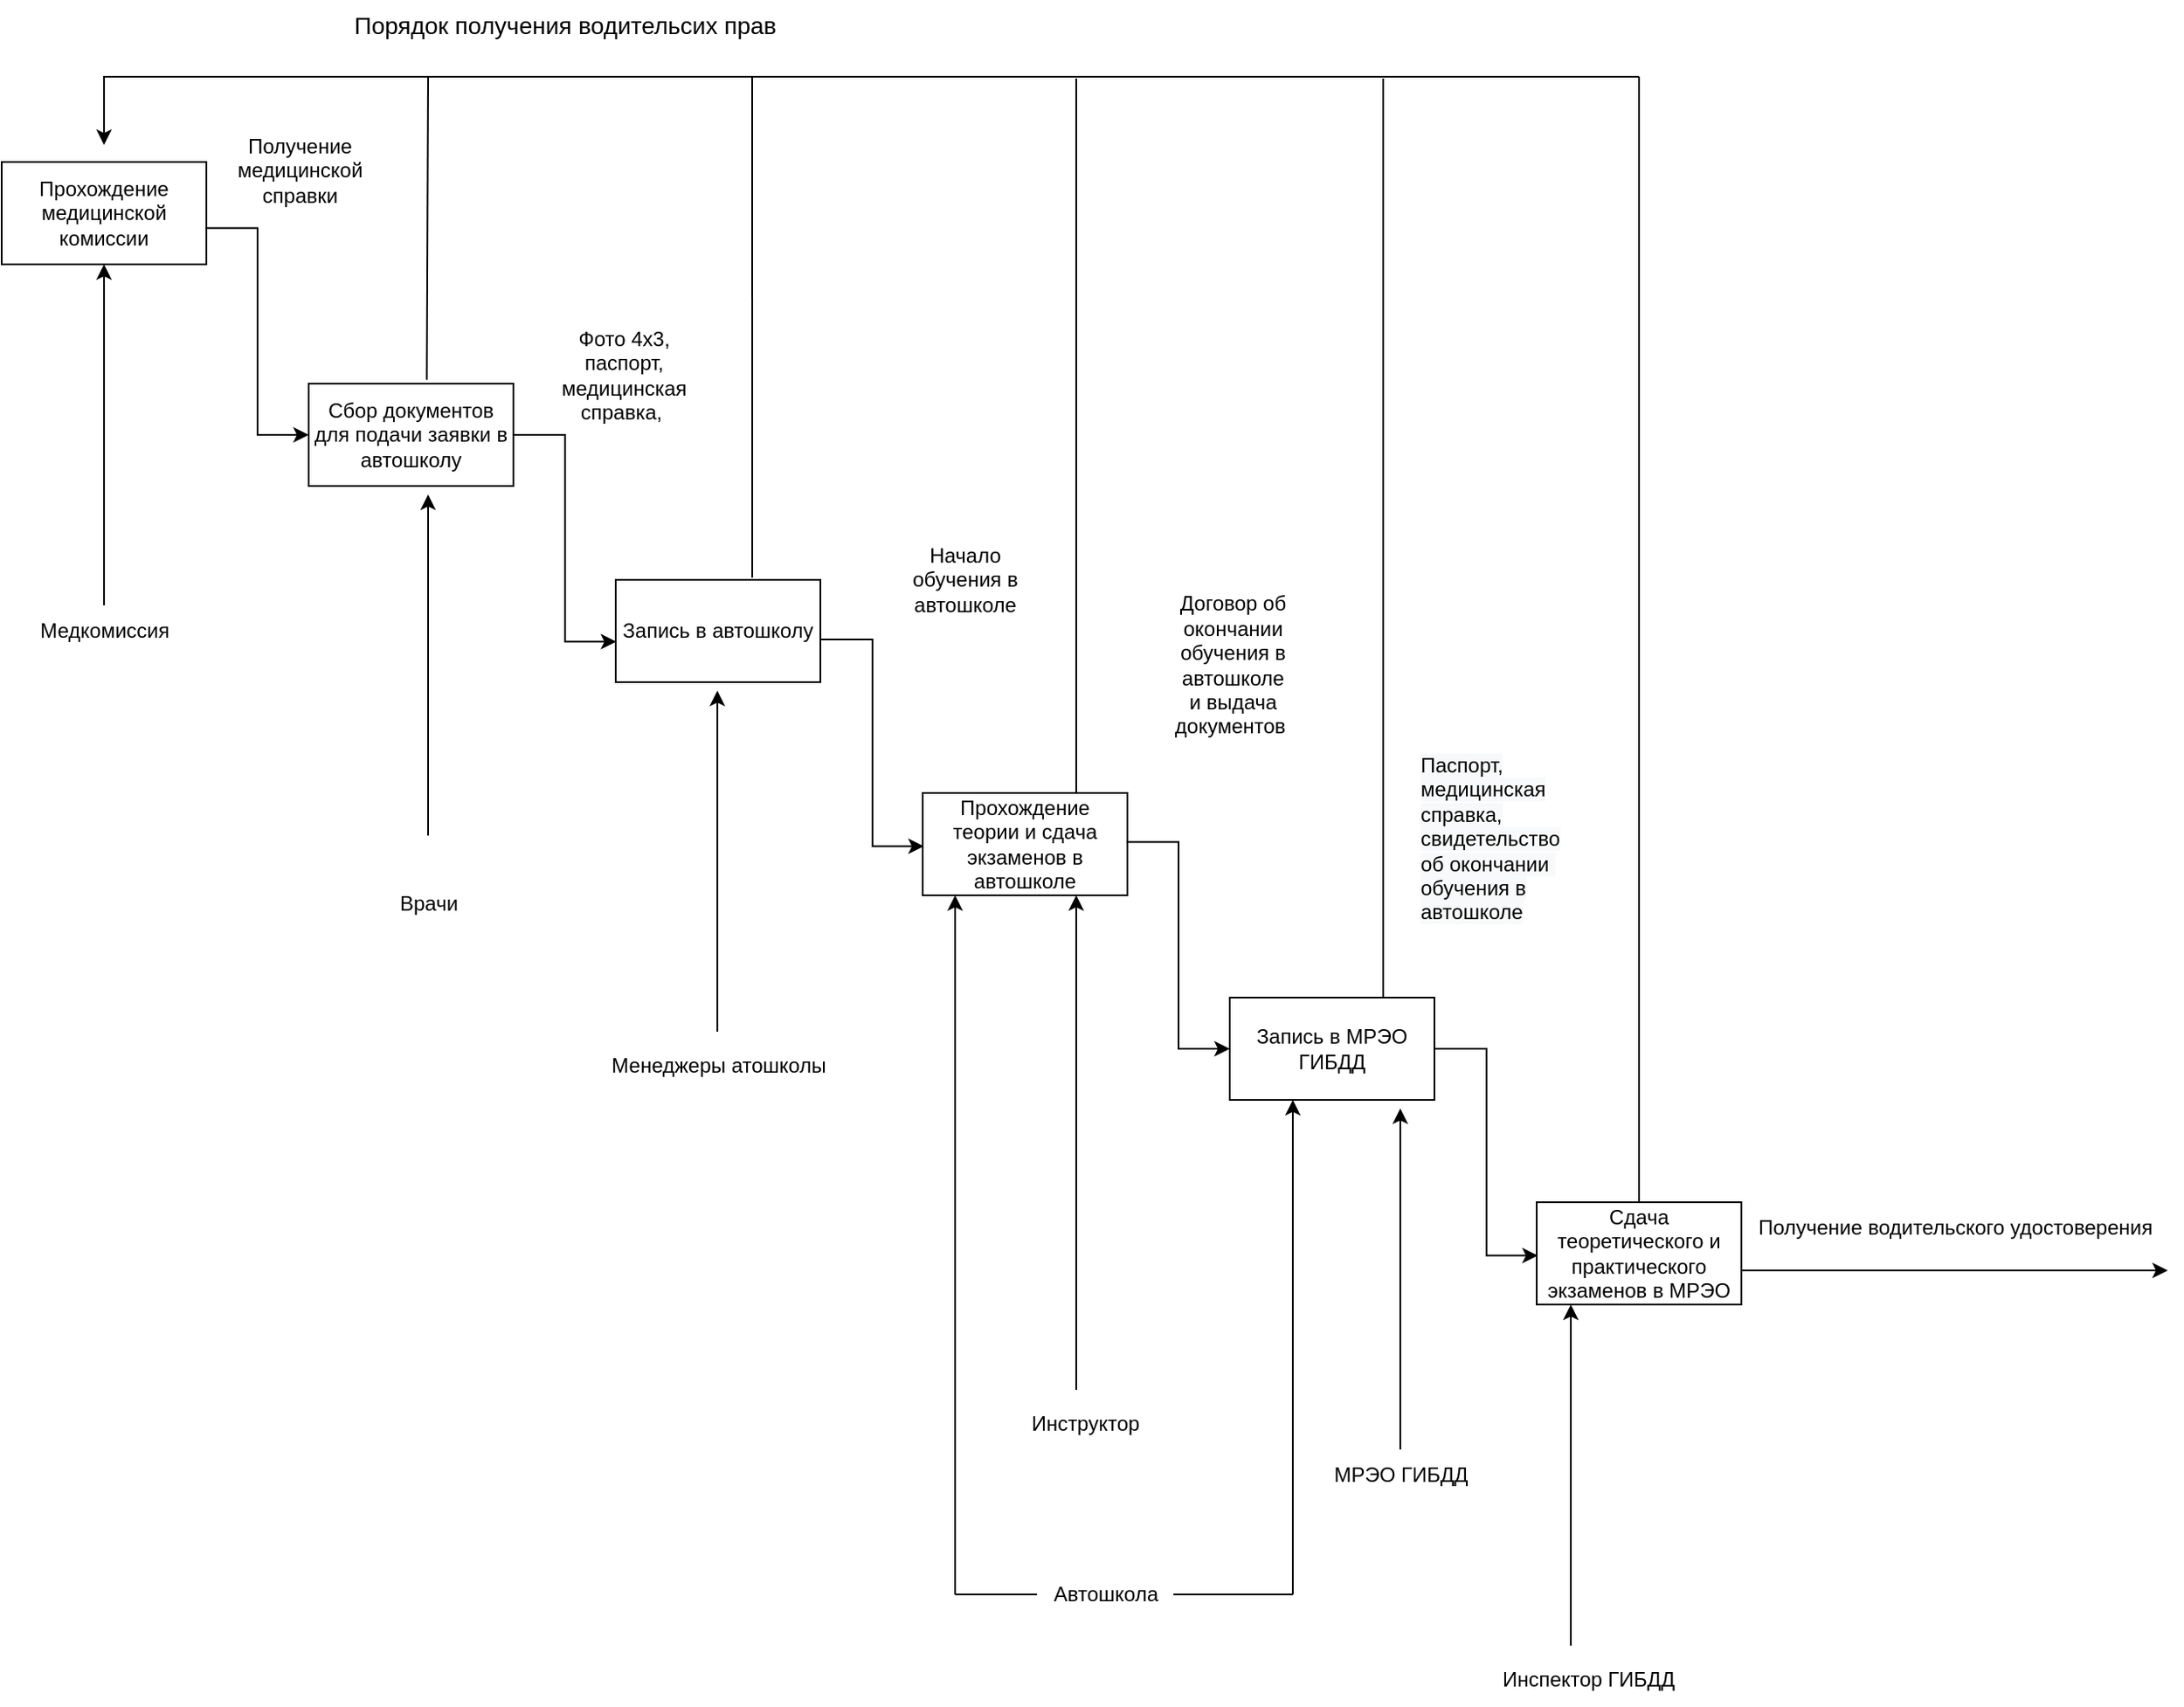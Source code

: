 <mxfile version="20.6.0" type="device"><diagram id="J2qy_J7OPd6mIPJI6cbs" name="Страница 1"><mxGraphModel dx="1447" dy="836" grid="1" gridSize="10" guides="1" tooltips="1" connect="1" arrows="1" fold="1" page="1" pageScale="1" pageWidth="827" pageHeight="1169" math="0" shadow="0"><root><mxCell id="0"/><mxCell id="1" parent="0"/><mxCell id="M51MYt2PYXPw0ATIHjgt-1" value="Порядок получения водительсих прав&lt;br&gt;" style="text;html=1;align=center;verticalAlign=middle;resizable=0;points=[];autosize=1;strokeColor=none;fillColor=none;fontSize=14;" parent="1" vertex="1"><mxGeometry x="265" y="15" width="270" height="30" as="geometry"/></mxCell><mxCell id="M51MYt2PYXPw0ATIHjgt-3" value="" style="endArrow=classic;html=1;rounded=0;fontSize=14;" parent="1" edge="1"><mxGeometry width="50" height="50" relative="1" as="geometry"><mxPoint x="1030" y="60" as="sourcePoint"/><mxPoint x="130" y="100" as="targetPoint"/><Array as="points"><mxPoint x="130" y="60"/></Array></mxGeometry></mxCell><mxCell id="M51MYt2PYXPw0ATIHjgt-6" value="Запись в автошколу&lt;br style=&quot;font-size: 12px;&quot;&gt;" style="rounded=0;whiteSpace=wrap;html=1;fontSize=12;" parent="1" vertex="1"><mxGeometry x="430" y="355" width="120" height="60" as="geometry"/></mxCell><mxCell id="M51MYt2PYXPw0ATIHjgt-7" value="Сбор документов для подачи заявки в автошколу&lt;br style=&quot;font-size: 12px;&quot;&gt;" style="rounded=0;whiteSpace=wrap;html=1;fontSize=12;" parent="1" vertex="1"><mxGeometry x="250" y="240" width="120" height="60" as="geometry"/></mxCell><mxCell id="M51MYt2PYXPw0ATIHjgt-9" value="Прохождение теории и сдача экзаменов в автошколе&lt;br&gt;" style="rounded=0;whiteSpace=wrap;html=1;fontSize=12;" parent="1" vertex="1"><mxGeometry x="610" y="480" width="120" height="60" as="geometry"/></mxCell><mxCell id="M51MYt2PYXPw0ATIHjgt-10" value="Прохождение медицинской комиссии" style="rounded=0;whiteSpace=wrap;html=1;fontSize=12;" parent="1" vertex="1"><mxGeometry x="70" y="110" width="120" height="60" as="geometry"/></mxCell><mxCell id="M51MYt2PYXPw0ATIHjgt-11" value="Запись в МРЭО ГИБДД" style="rounded=0;whiteSpace=wrap;html=1;fontSize=12;" parent="1" vertex="1"><mxGeometry x="790" y="600" width="120" height="60" as="geometry"/></mxCell><mxCell id="M51MYt2PYXPw0ATIHjgt-12" value="Сдача теоретического и практического экзаменов в МРЭО" style="rounded=0;whiteSpace=wrap;html=1;fontSize=12;" parent="1" vertex="1"><mxGeometry x="970" y="720" width="120" height="60" as="geometry"/></mxCell><mxCell id="M51MYt2PYXPw0ATIHjgt-14" value="" style="endArrow=classic;html=1;rounded=0;fontSize=12;startArrow=none;" parent="1" edge="1"><mxGeometry width="50" height="50" relative="1" as="geometry"><mxPoint x="1090" y="760" as="sourcePoint"/><mxPoint x="1340" y="760" as="targetPoint"/></mxGeometry></mxCell><mxCell id="M51MYt2PYXPw0ATIHjgt-16" value="" style="endArrow=none;html=1;rounded=0;fontSize=12;exitX=0.577;exitY=-0.038;exitDx=0;exitDy=0;exitPerimeter=0;" parent="1" source="M51MYt2PYXPw0ATIHjgt-7" edge="1"><mxGeometry width="50" height="50" relative="1" as="geometry"><mxPoint x="290" y="180" as="sourcePoint"/><mxPoint x="320" y="60" as="targetPoint"/></mxGeometry></mxCell><mxCell id="M51MYt2PYXPw0ATIHjgt-17" value="" style="endArrow=none;html=1;rounded=0;fontSize=12;exitX=0.667;exitY=-0.02;exitDx=0;exitDy=0;exitPerimeter=0;" parent="1" source="M51MYt2PYXPw0ATIHjgt-6" edge="1"><mxGeometry width="50" height="50" relative="1" as="geometry"><mxPoint x="440" y="187.72" as="sourcePoint"/><mxPoint x="510" y="60" as="targetPoint"/></mxGeometry></mxCell><mxCell id="M51MYt2PYXPw0ATIHjgt-18" value="" style="endArrow=none;html=1;rounded=0;fontSize=12;exitX=0.75;exitY=0;exitDx=0;exitDy=0;" parent="1" source="M51MYt2PYXPw0ATIHjgt-9" edge="1"><mxGeometry width="50" height="50" relative="1" as="geometry"><mxPoint x="590" y="280.0" as="sourcePoint"/><mxPoint x="700" y="61" as="targetPoint"/></mxGeometry></mxCell><mxCell id="M51MYt2PYXPw0ATIHjgt-19" value="" style="endArrow=none;html=1;rounded=0;fontSize=12;exitX=0.75;exitY=0;exitDx=0;exitDy=0;" parent="1" source="M51MYt2PYXPw0ATIHjgt-11" edge="1"><mxGeometry width="50" height="50" relative="1" as="geometry"><mxPoint x="740" y="370" as="sourcePoint"/><mxPoint x="880" y="61" as="targetPoint"/></mxGeometry></mxCell><mxCell id="M51MYt2PYXPw0ATIHjgt-20" value="" style="endArrow=none;html=1;rounded=0;fontSize=12;exitX=0.5;exitY=0;exitDx=0;exitDy=0;" parent="1" source="M51MYt2PYXPw0ATIHjgt-12" edge="1"><mxGeometry width="50" height="50" relative="1" as="geometry"><mxPoint x="859.41" y="440" as="sourcePoint"/><mxPoint x="1030" y="60" as="targetPoint"/></mxGeometry></mxCell><mxCell id="M51MYt2PYXPw0ATIHjgt-22" value="" style="endArrow=classic;html=1;rounded=0;fontSize=12;" parent="1" edge="1"><mxGeometry width="50" height="50" relative="1" as="geometry"><mxPoint x="130" y="370" as="sourcePoint"/><mxPoint x="130" y="170" as="targetPoint"/></mxGeometry></mxCell><mxCell id="M51MYt2PYXPw0ATIHjgt-23" value="Медкомиссия&lt;br&gt;" style="text;html=1;align=center;verticalAlign=middle;resizable=0;points=[];autosize=1;strokeColor=none;fillColor=none;fontSize=12;" parent="1" vertex="1"><mxGeometry x="80" y="370" width="100" height="30" as="geometry"/></mxCell><mxCell id="M51MYt2PYXPw0ATIHjgt-26" style="edgeStyle=orthogonalEdgeStyle;rounded=0;orthogonalLoop=1;jettySize=auto;html=1;exitX=0.995;exitY=0.645;exitDx=0;exitDy=0;exitPerimeter=0;" parent="1" source="M51MYt2PYXPw0ATIHjgt-10" edge="1"><mxGeometry relative="1" as="geometry"><Array as="points"><mxPoint x="220" y="149"/><mxPoint x="220" y="270"/></Array><mxPoint x="200" y="149" as="sourcePoint"/><mxPoint x="250" y="270" as="targetPoint"/></mxGeometry></mxCell><mxCell id="M51MYt2PYXPw0ATIHjgt-29" value="Получение медицинской справки" style="text;html=1;strokeColor=none;fillColor=none;align=center;verticalAlign=middle;whiteSpace=wrap;rounded=0;" parent="1" vertex="1"><mxGeometry x="190" y="100" width="110" height="30" as="geometry"/></mxCell><mxCell id="M51MYt2PYXPw0ATIHjgt-30" style="edgeStyle=orthogonalEdgeStyle;rounded=0;orthogonalLoop=1;jettySize=auto;html=1;exitX=0.995;exitY=0.645;exitDx=0;exitDy=0;exitPerimeter=0;" parent="1" edge="1"><mxGeometry relative="1" as="geometry"><Array as="points"><mxPoint x="400.3" y="270.3"/><mxPoint x="400.3" y="391.3"/></Array><mxPoint x="369.7" y="270.0" as="sourcePoint"/><mxPoint x="430.3" y="391.3" as="targetPoint"/></mxGeometry></mxCell><mxCell id="M51MYt2PYXPw0ATIHjgt-31" style="edgeStyle=orthogonalEdgeStyle;rounded=0;orthogonalLoop=1;jettySize=auto;html=1;exitX=0.995;exitY=0.645;exitDx=0;exitDy=0;exitPerimeter=0;" parent="1" edge="1"><mxGeometry relative="1" as="geometry"><Array as="points"><mxPoint x="580.6" y="390.3"/><mxPoint x="580.6" y="511.3"/></Array><mxPoint x="550.0" y="390" as="sourcePoint"/><mxPoint x="610.6" y="511.3" as="targetPoint"/></mxGeometry></mxCell><mxCell id="M51MYt2PYXPw0ATIHjgt-32" style="edgeStyle=orthogonalEdgeStyle;rounded=0;orthogonalLoop=1;jettySize=auto;html=1;exitX=0.995;exitY=0.645;exitDx=0;exitDy=0;exitPerimeter=0;" parent="1" edge="1"><mxGeometry relative="1" as="geometry"><Array as="points"><mxPoint x="760" y="509"/><mxPoint x="760" y="630"/></Array><mxPoint x="729.4" y="508.7" as="sourcePoint"/><mxPoint x="790.0" y="630" as="targetPoint"/></mxGeometry></mxCell><mxCell id="M51MYt2PYXPw0ATIHjgt-15" value="Получение водительского удостоверения" style="text;html=1;align=center;verticalAlign=middle;resizable=0;points=[];autosize=1;strokeColor=none;fillColor=none;fontSize=12;" parent="1" vertex="1"><mxGeometry x="1090" y="720" width="250" height="30" as="geometry"/></mxCell><mxCell id="M51MYt2PYXPw0ATIHjgt-34" style="edgeStyle=orthogonalEdgeStyle;rounded=0;orthogonalLoop=1;jettySize=auto;html=1;exitX=0.995;exitY=0.645;exitDx=0;exitDy=0;exitPerimeter=0;" parent="1" edge="1"><mxGeometry relative="1" as="geometry"><Array as="points"><mxPoint x="940.6" y="630.3"/><mxPoint x="940.6" y="751.3"/></Array><mxPoint x="910.0" y="630" as="sourcePoint"/><mxPoint x="970.6" y="751.3" as="targetPoint"/></mxGeometry></mxCell><mxCell id="M51MYt2PYXPw0ATIHjgt-36" value="Фото 4х3, паспорт, медицинская справка,&amp;nbsp;" style="text;html=1;strokeColor=none;fillColor=none;align=center;verticalAlign=middle;whiteSpace=wrap;rounded=0;fontSize=12;" parent="1" vertex="1"><mxGeometry x="400" y="210" width="70" height="50" as="geometry"/></mxCell><mxCell id="7tvKgrSU_4J5yQDWx63f-1" value="Начало обучения в автошколе" style="text;html=1;strokeColor=none;fillColor=none;align=center;verticalAlign=middle;whiteSpace=wrap;rounded=0;fontSize=12;" vertex="1" parent="1"><mxGeometry x="600" y="330" width="70" height="50" as="geometry"/></mxCell><mxCell id="7tvKgrSU_4J5yQDWx63f-7" value="Договор об окончании обучения в автошколе и выдача документов&amp;nbsp;" style="text;html=1;strokeColor=none;fillColor=none;align=center;verticalAlign=middle;whiteSpace=wrap;rounded=0;fontSize=12;" vertex="1" parent="1"><mxGeometry x="757" y="380" width="70" height="50" as="geometry"/></mxCell><mxCell id="7tvKgrSU_4J5yQDWx63f-8" value="&lt;span style=&quot;color: rgb(0, 0, 0); font-family: Helvetica; font-size: 12px; font-style: normal; font-variant-ligatures: normal; font-variant-caps: normal; font-weight: 400; letter-spacing: normal; orphans: 2; text-align: center; text-indent: 0px; text-transform: none; widows: 2; word-spacing: 0px; -webkit-text-stroke-width: 0px; background-color: rgb(248, 249, 250); text-decoration-thickness: initial; text-decoration-style: initial; text-decoration-color: initial; float: none; display: inline !important;&quot;&gt;Паспорт, медицинская&lt;/span&gt;&lt;br style=&quot;color: rgb(0, 0, 0); font-family: Helvetica; font-size: 12px; font-style: normal; font-variant-ligatures: normal; font-variant-caps: normal; font-weight: 400; letter-spacing: normal; orphans: 2; text-align: center; text-indent: 0px; text-transform: none; widows: 2; word-spacing: 0px; -webkit-text-stroke-width: 0px; background-color: rgb(248, 249, 250); text-decoration-thickness: initial; text-decoration-style: initial; text-decoration-color: initial;&quot;&gt;&lt;span style=&quot;color: rgb(0, 0, 0); font-family: Helvetica; font-size: 12px; font-style: normal; font-variant-ligatures: normal; font-variant-caps: normal; font-weight: 400; letter-spacing: normal; orphans: 2; text-align: center; text-indent: 0px; text-transform: none; widows: 2; word-spacing: 0px; -webkit-text-stroke-width: 0px; background-color: rgb(248, 249, 250); text-decoration-thickness: initial; text-decoration-style: initial; text-decoration-color: initial; float: none; display: inline !important;&quot;&gt;справка, свидетельство&lt;/span&gt;&lt;br style=&quot;color: rgb(0, 0, 0); font-family: Helvetica; font-size: 12px; font-style: normal; font-variant-ligatures: normal; font-variant-caps: normal; font-weight: 400; letter-spacing: normal; orphans: 2; text-align: center; text-indent: 0px; text-transform: none; widows: 2; word-spacing: 0px; -webkit-text-stroke-width: 0px; background-color: rgb(248, 249, 250); text-decoration-thickness: initial; text-decoration-style: initial; text-decoration-color: initial;&quot;&gt;&lt;span style=&quot;color: rgb(0, 0, 0); font-family: Helvetica; font-size: 12px; font-style: normal; font-variant-ligatures: normal; font-variant-caps: normal; font-weight: 400; letter-spacing: normal; orphans: 2; text-align: center; text-indent: 0px; text-transform: none; widows: 2; word-spacing: 0px; -webkit-text-stroke-width: 0px; background-color: rgb(248, 249, 250); text-decoration-thickness: initial; text-decoration-style: initial; text-decoration-color: initial; float: none; display: inline !important;&quot;&gt;об окончании&amp;nbsp;&lt;/span&gt;&lt;br style=&quot;color: rgb(0, 0, 0); font-family: Helvetica; font-size: 12px; font-style: normal; font-variant-ligatures: normal; font-variant-caps: normal; font-weight: 400; letter-spacing: normal; orphans: 2; text-align: center; text-indent: 0px; text-transform: none; widows: 2; word-spacing: 0px; -webkit-text-stroke-width: 0px; background-color: rgb(248, 249, 250); text-decoration-thickness: initial; text-decoration-style: initial; text-decoration-color: initial;&quot;&gt;&lt;span style=&quot;color: rgb(0, 0, 0); font-family: Helvetica; font-size: 12px; font-style: normal; font-variant-ligatures: normal; font-variant-caps: normal; font-weight: 400; letter-spacing: normal; orphans: 2; text-align: center; text-indent: 0px; text-transform: none; widows: 2; word-spacing: 0px; -webkit-text-stroke-width: 0px; background-color: rgb(248, 249, 250); text-decoration-thickness: initial; text-decoration-style: initial; text-decoration-color: initial; float: none; display: inline !important;&quot;&gt;обучения в автошколе&lt;/span&gt;" style="text;whiteSpace=wrap;html=1;" vertex="1" parent="1"><mxGeometry x="900" y="450" width="110" height="90" as="geometry"/></mxCell><mxCell id="7tvKgrSU_4J5yQDWx63f-9" value="" style="endArrow=classic;html=1;rounded=0;fontSize=12;" edge="1" parent="1"><mxGeometry width="50" height="50" relative="1" as="geometry"><mxPoint x="629" y="950" as="sourcePoint"/><mxPoint x="629" y="540" as="targetPoint"/></mxGeometry></mxCell><mxCell id="7tvKgrSU_4J5yQDWx63f-12" value="" style="endArrow=classic;html=1;rounded=0;fontSize=12;" edge="1" parent="1"><mxGeometry width="50" height="50" relative="1" as="geometry"><mxPoint x="700" y="830" as="sourcePoint"/><mxPoint x="700" y="540" as="targetPoint"/></mxGeometry></mxCell><mxCell id="7tvKgrSU_4J5yQDWx63f-13" value="Инструктор" style="text;html=1;align=center;verticalAlign=middle;resizable=0;points=[];autosize=1;strokeColor=none;fillColor=none;" vertex="1" parent="1"><mxGeometry x="660" y="835" width="90" height="30" as="geometry"/></mxCell><mxCell id="7tvKgrSU_4J5yQDWx63f-17" value="" style="endArrow=classic;html=1;rounded=0;fontSize=12;" edge="1" parent="1"><mxGeometry width="50" height="50" relative="1" as="geometry"><mxPoint x="890" y="865" as="sourcePoint"/><mxPoint x="890" y="665" as="targetPoint"/></mxGeometry></mxCell><mxCell id="7tvKgrSU_4J5yQDWx63f-18" value="МРЭО ГИБДД" style="text;html=1;align=center;verticalAlign=middle;resizable=0;points=[];autosize=1;strokeColor=none;fillColor=none;" vertex="1" parent="1"><mxGeometry x="840" y="865" width="100" height="30" as="geometry"/></mxCell><mxCell id="7tvKgrSU_4J5yQDWx63f-19" value="" style="endArrow=classic;html=1;rounded=0;fontSize=12;" edge="1" parent="1"><mxGeometry width="50" height="50" relative="1" as="geometry"><mxPoint x="990" y="980" as="sourcePoint"/><mxPoint x="990" y="780" as="targetPoint"/></mxGeometry></mxCell><mxCell id="7tvKgrSU_4J5yQDWx63f-20" value="Инспектор ГИБДД&lt;br&gt;" style="text;html=1;align=center;verticalAlign=middle;resizable=0;points=[];autosize=1;strokeColor=none;fillColor=none;" vertex="1" parent="1"><mxGeometry x="940" y="985" width="120" height="30" as="geometry"/></mxCell><mxCell id="7tvKgrSU_4J5yQDWx63f-21" value="" style="endArrow=classic;html=1;rounded=0;fontSize=12;" edge="1" parent="1"><mxGeometry width="50" height="50" relative="1" as="geometry"><mxPoint x="489.58" y="620" as="sourcePoint"/><mxPoint x="489.58" y="420" as="targetPoint"/></mxGeometry></mxCell><mxCell id="7tvKgrSU_4J5yQDWx63f-22" value="Менеджеры атошколы" style="text;html=1;align=center;verticalAlign=middle;resizable=0;points=[];autosize=1;strokeColor=none;fillColor=none;" vertex="1" parent="1"><mxGeometry x="415" y="625" width="150" height="30" as="geometry"/></mxCell><mxCell id="7tvKgrSU_4J5yQDWx63f-25" value="" style="endArrow=classic;html=1;rounded=0;fontSize=12;" edge="1" parent="1"><mxGeometry width="50" height="50" relative="1" as="geometry"><mxPoint x="320.0" y="505" as="sourcePoint"/><mxPoint x="320.0" y="305" as="targetPoint"/></mxGeometry></mxCell><mxCell id="7tvKgrSU_4J5yQDWx63f-26" value="Врачи" style="text;html=1;align=center;verticalAlign=middle;resizable=0;points=[];autosize=1;strokeColor=none;fillColor=none;" vertex="1" parent="1"><mxGeometry x="290" y="530" width="60" height="30" as="geometry"/></mxCell><mxCell id="7tvKgrSU_4J5yQDWx63f-32" value="" style="endArrow=classic;html=1;rounded=0;fontSize=12;" edge="1" parent="1"><mxGeometry width="50" height="50" relative="1" as="geometry"><mxPoint x="827" y="950" as="sourcePoint"/><mxPoint x="827" y="660" as="targetPoint"/></mxGeometry></mxCell><mxCell id="7tvKgrSU_4J5yQDWx63f-33" value="" style="endArrow=none;html=1;rounded=0;startArrow=none;" edge="1" parent="1" source="7tvKgrSU_4J5yQDWx63f-11"><mxGeometry width="50" height="50" relative="1" as="geometry"><mxPoint x="629" y="950" as="sourcePoint"/><mxPoint x="827" y="950" as="targetPoint"/></mxGeometry></mxCell><mxCell id="7tvKgrSU_4J5yQDWx63f-11" value="Автошкола" style="text;html=1;align=center;verticalAlign=middle;resizable=0;points=[];autosize=1;strokeColor=none;fillColor=none;" vertex="1" parent="1"><mxGeometry x="677" y="935" width="80" height="30" as="geometry"/></mxCell><mxCell id="7tvKgrSU_4J5yQDWx63f-36" value="" style="endArrow=none;html=1;rounded=0;" edge="1" parent="1" target="7tvKgrSU_4J5yQDWx63f-11"><mxGeometry width="50" height="50" relative="1" as="geometry"><mxPoint x="629.0" y="950" as="sourcePoint"/><mxPoint x="827" y="950" as="targetPoint"/></mxGeometry></mxCell></root></mxGraphModel></diagram></mxfile>